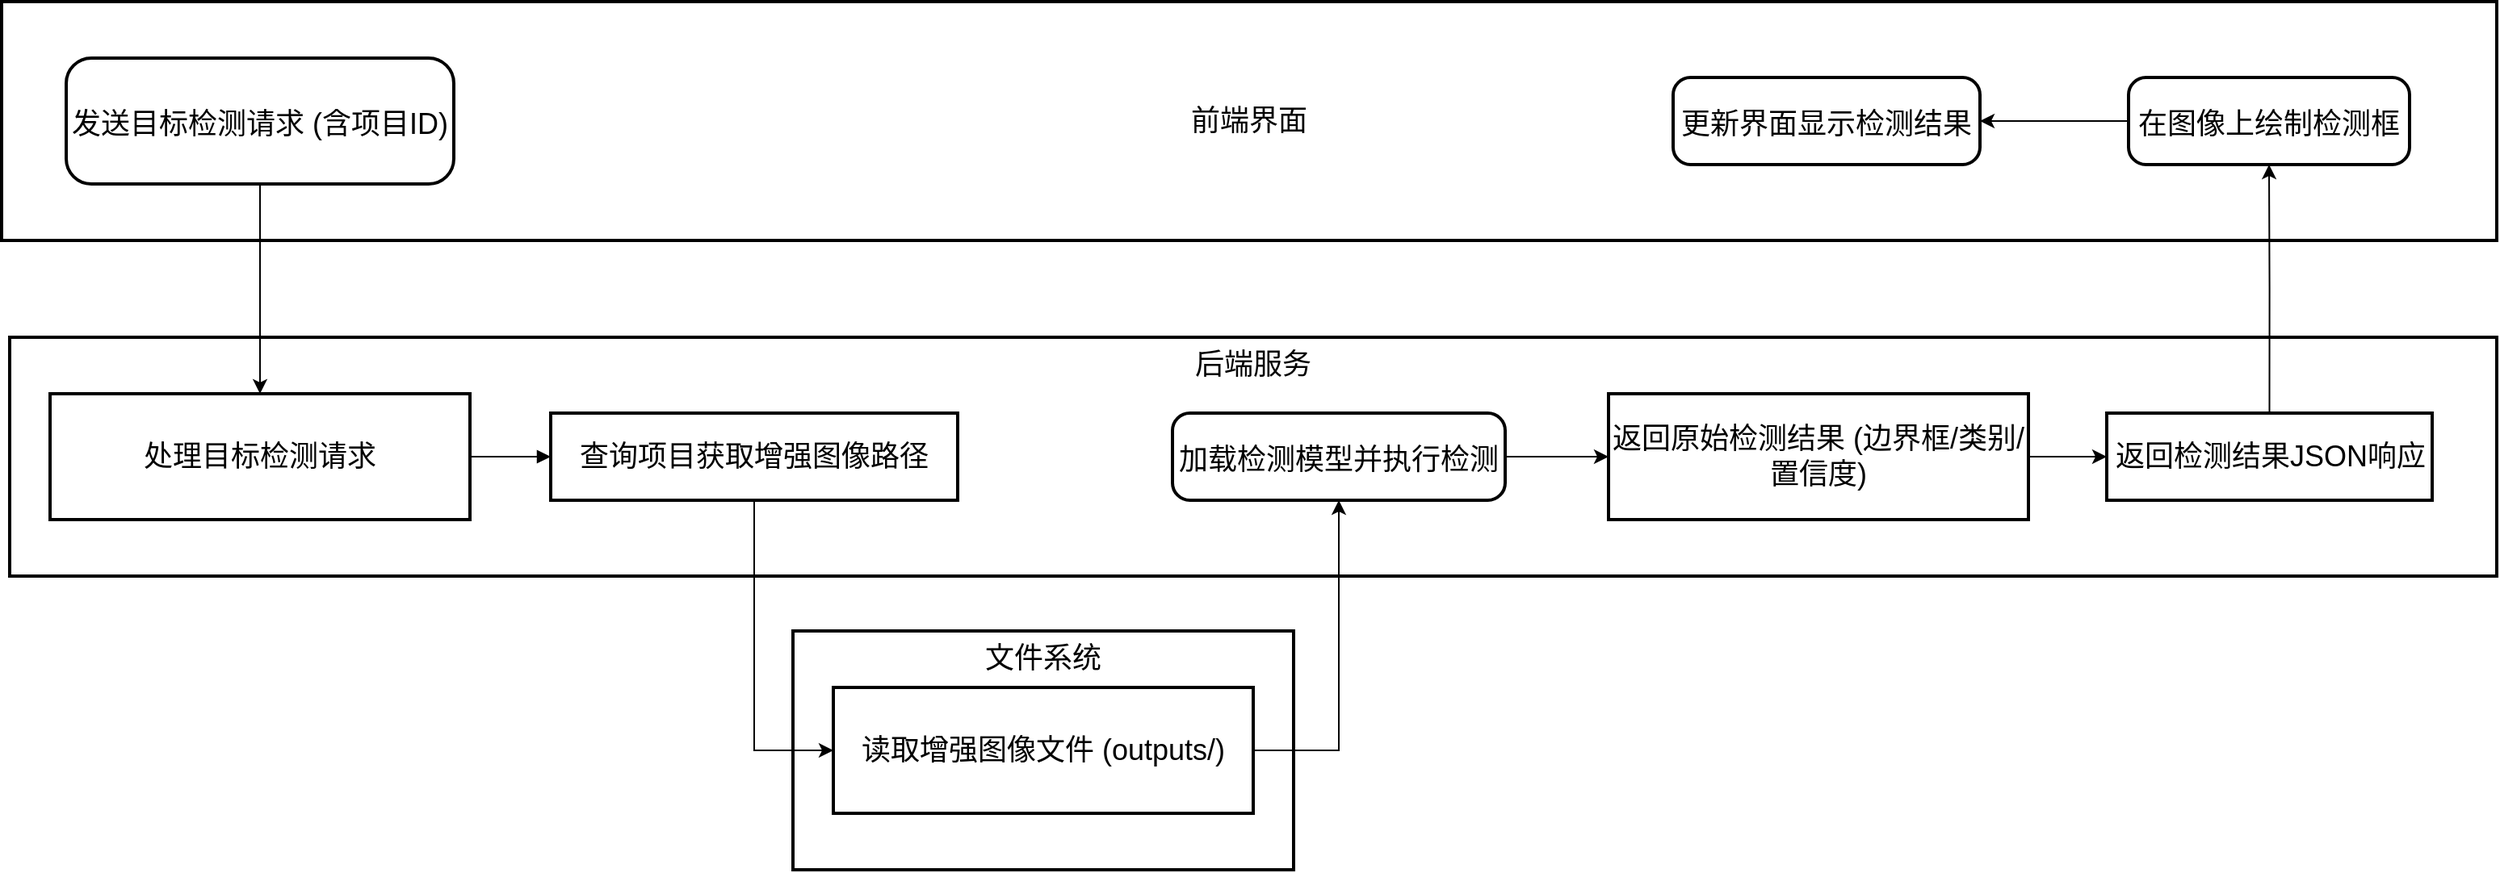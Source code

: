 <mxfile version="26.2.15">
  <diagram name="第 1 页" id="ttfqqxGrCTiPBYPnvHxl">
    <mxGraphModel dx="2314" dy="2449" grid="1" gridSize="10" guides="1" tooltips="1" connect="1" arrows="1" fold="1" page="1" pageScale="1" pageWidth="827" pageHeight="1169" math="0" shadow="0">
      <root>
        <mxCell id="0" />
        <mxCell id="1" parent="0" />
        <mxCell id="QCbK4rGyloYIYMNYVspa-26" value="文件系统" style="whiteSpace=wrap;strokeWidth=2;verticalAlign=top;fontSize=18;" vertex="1" parent="1">
          <mxGeometry x="825" y="170" width="310" height="148" as="geometry" />
        </mxCell>
        <mxCell id="QCbK4rGyloYIYMNYVspa-28" value="后端服务" style="whiteSpace=wrap;strokeWidth=2;verticalAlign=top;fontSize=18;" vertex="1" parent="1">
          <mxGeometry x="340" y="-12" width="1540" height="148" as="geometry" />
        </mxCell>
        <mxCell id="QCbK4rGyloYIYMNYVspa-29" value="前端界面" style="whiteSpace=wrap;strokeWidth=2;fontSize=18;" vertex="1" parent="1">
          <mxGeometry x="335" y="-220" width="1545" height="148" as="geometry" />
        </mxCell>
        <mxCell id="QCbK4rGyloYIYMNYVspa-77" style="edgeStyle=orthogonalEdgeStyle;rounded=0;orthogonalLoop=1;jettySize=auto;html=1;exitX=0.5;exitY=1;exitDx=0;exitDy=0;fontSize=18;" edge="1" parent="1" source="QCbK4rGyloYIYMNYVspa-30" target="QCbK4rGyloYIYMNYVspa-33">
          <mxGeometry relative="1" as="geometry" />
        </mxCell>
        <mxCell id="QCbK4rGyloYIYMNYVspa-30" value="发送目标检测请求 (含项目ID)" style="rounded=1;arcSize=20;strokeWidth=2;fontSize=18;" vertex="1" parent="1">
          <mxGeometry x="375" y="-185" width="240" height="78" as="geometry" />
        </mxCell>
        <mxCell id="QCbK4rGyloYIYMNYVspa-82" style="edgeStyle=orthogonalEdgeStyle;rounded=0;orthogonalLoop=1;jettySize=auto;html=1;exitX=0;exitY=0.5;exitDx=0;exitDy=0;entryX=1;entryY=0.5;entryDx=0;entryDy=0;fontSize=18;" edge="1" parent="1" source="QCbK4rGyloYIYMNYVspa-31" target="QCbK4rGyloYIYMNYVspa-32">
          <mxGeometry relative="1" as="geometry" />
        </mxCell>
        <mxCell id="QCbK4rGyloYIYMNYVspa-31" value="在图像上绘制检测框" style="rounded=1;arcSize=20;strokeWidth=2;fontSize=18;" vertex="1" parent="1">
          <mxGeometry x="1652" y="-173" width="174" height="54" as="geometry" />
        </mxCell>
        <mxCell id="QCbK4rGyloYIYMNYVspa-32" value="更新界面显示检测结果" style="rounded=1;arcSize=20;strokeWidth=2;fontSize=18;" vertex="1" parent="1">
          <mxGeometry x="1370" y="-173" width="190" height="54" as="geometry" />
        </mxCell>
        <mxCell id="QCbK4rGyloYIYMNYVspa-33" value="处理目标检测请求" style="whiteSpace=wrap;strokeWidth=2;fontSize=18;" vertex="1" parent="1">
          <mxGeometry x="365" y="23" width="260" height="78" as="geometry" />
        </mxCell>
        <mxCell id="QCbK4rGyloYIYMNYVspa-78" style="edgeStyle=orthogonalEdgeStyle;rounded=0;orthogonalLoop=1;jettySize=auto;html=1;exitX=0.5;exitY=1;exitDx=0;exitDy=0;entryX=0;entryY=0.5;entryDx=0;entryDy=0;fontSize=18;" edge="1" parent="1" source="QCbK4rGyloYIYMNYVspa-34" target="QCbK4rGyloYIYMNYVspa-40">
          <mxGeometry relative="1" as="geometry" />
        </mxCell>
        <mxCell id="QCbK4rGyloYIYMNYVspa-34" value="查询项目获取增强图像路径" style="whiteSpace=wrap;strokeWidth=2;fontSize=18;" vertex="1" parent="1">
          <mxGeometry x="675" y="35" width="252" height="54" as="geometry" />
        </mxCell>
        <mxCell id="QCbK4rGyloYIYMNYVspa-81" style="edgeStyle=orthogonalEdgeStyle;rounded=0;orthogonalLoop=1;jettySize=auto;html=1;exitX=0.5;exitY=0;exitDx=0;exitDy=0;fontSize=18;" edge="1" parent="1" source="QCbK4rGyloYIYMNYVspa-37" target="QCbK4rGyloYIYMNYVspa-31">
          <mxGeometry relative="1" as="geometry" />
        </mxCell>
        <mxCell id="QCbK4rGyloYIYMNYVspa-37" value="返回检测结果JSON响应" style="whiteSpace=wrap;strokeWidth=2;fontSize=18;" vertex="1" parent="1">
          <mxGeometry x="1638.5" y="35" width="201.5" height="54" as="geometry" />
        </mxCell>
        <mxCell id="QCbK4rGyloYIYMNYVspa-89" style="edgeStyle=orthogonalEdgeStyle;rounded=0;orthogonalLoop=1;jettySize=auto;html=1;exitX=1;exitY=0.5;exitDx=0;exitDy=0;" edge="1" parent="1" source="QCbK4rGyloYIYMNYVspa-38" target="QCbK4rGyloYIYMNYVspa-39">
          <mxGeometry relative="1" as="geometry" />
        </mxCell>
        <mxCell id="QCbK4rGyloYIYMNYVspa-38" value="加载检测模型并执行检测" style="rounded=1;arcSize=20;strokeWidth=2;fontSize=18;" vertex="1" parent="1">
          <mxGeometry x="1060" y="35" width="206" height="54" as="geometry" />
        </mxCell>
        <mxCell id="QCbK4rGyloYIYMNYVspa-90" style="edgeStyle=orthogonalEdgeStyle;rounded=0;orthogonalLoop=1;jettySize=auto;html=1;exitX=1;exitY=0.5;exitDx=0;exitDy=0;entryX=0;entryY=0.5;entryDx=0;entryDy=0;" edge="1" parent="1" source="QCbK4rGyloYIYMNYVspa-39" target="QCbK4rGyloYIYMNYVspa-37">
          <mxGeometry relative="1" as="geometry" />
        </mxCell>
        <mxCell id="QCbK4rGyloYIYMNYVspa-39" value="返回原始检测结果 (边界框/类别/置信度)" style="whiteSpace=wrap;strokeWidth=2;fontSize=18;" vertex="1" parent="1">
          <mxGeometry x="1330" y="23" width="260" height="78" as="geometry" />
        </mxCell>
        <mxCell id="QCbK4rGyloYIYMNYVspa-87" style="edgeStyle=orthogonalEdgeStyle;rounded=0;orthogonalLoop=1;jettySize=auto;html=1;exitX=1;exitY=0.5;exitDx=0;exitDy=0;entryX=0.5;entryY=1;entryDx=0;entryDy=0;fontSize=18;" edge="1" parent="1" source="QCbK4rGyloYIYMNYVspa-40" target="QCbK4rGyloYIYMNYVspa-38">
          <mxGeometry relative="1" as="geometry" />
        </mxCell>
        <mxCell id="QCbK4rGyloYIYMNYVspa-40" value="读取增强图像文件 (outputs/)" style="whiteSpace=wrap;strokeWidth=2;fontSize=18;" vertex="1" parent="1">
          <mxGeometry x="850" y="205" width="260" height="78" as="geometry" />
        </mxCell>
        <mxCell id="QCbK4rGyloYIYMNYVspa-42" value="" style="curved=1;startArrow=none;endArrow=block;exitX=1;exitY=0.5;entryX=0;entryY=0.5;rounded=0;fontSize=18;" edge="1" parent="1" source="QCbK4rGyloYIYMNYVspa-33" target="QCbK4rGyloYIYMNYVspa-34">
          <mxGeometry relative="1" as="geometry">
            <Array as="points" />
          </mxGeometry>
        </mxCell>
      </root>
    </mxGraphModel>
  </diagram>
</mxfile>
